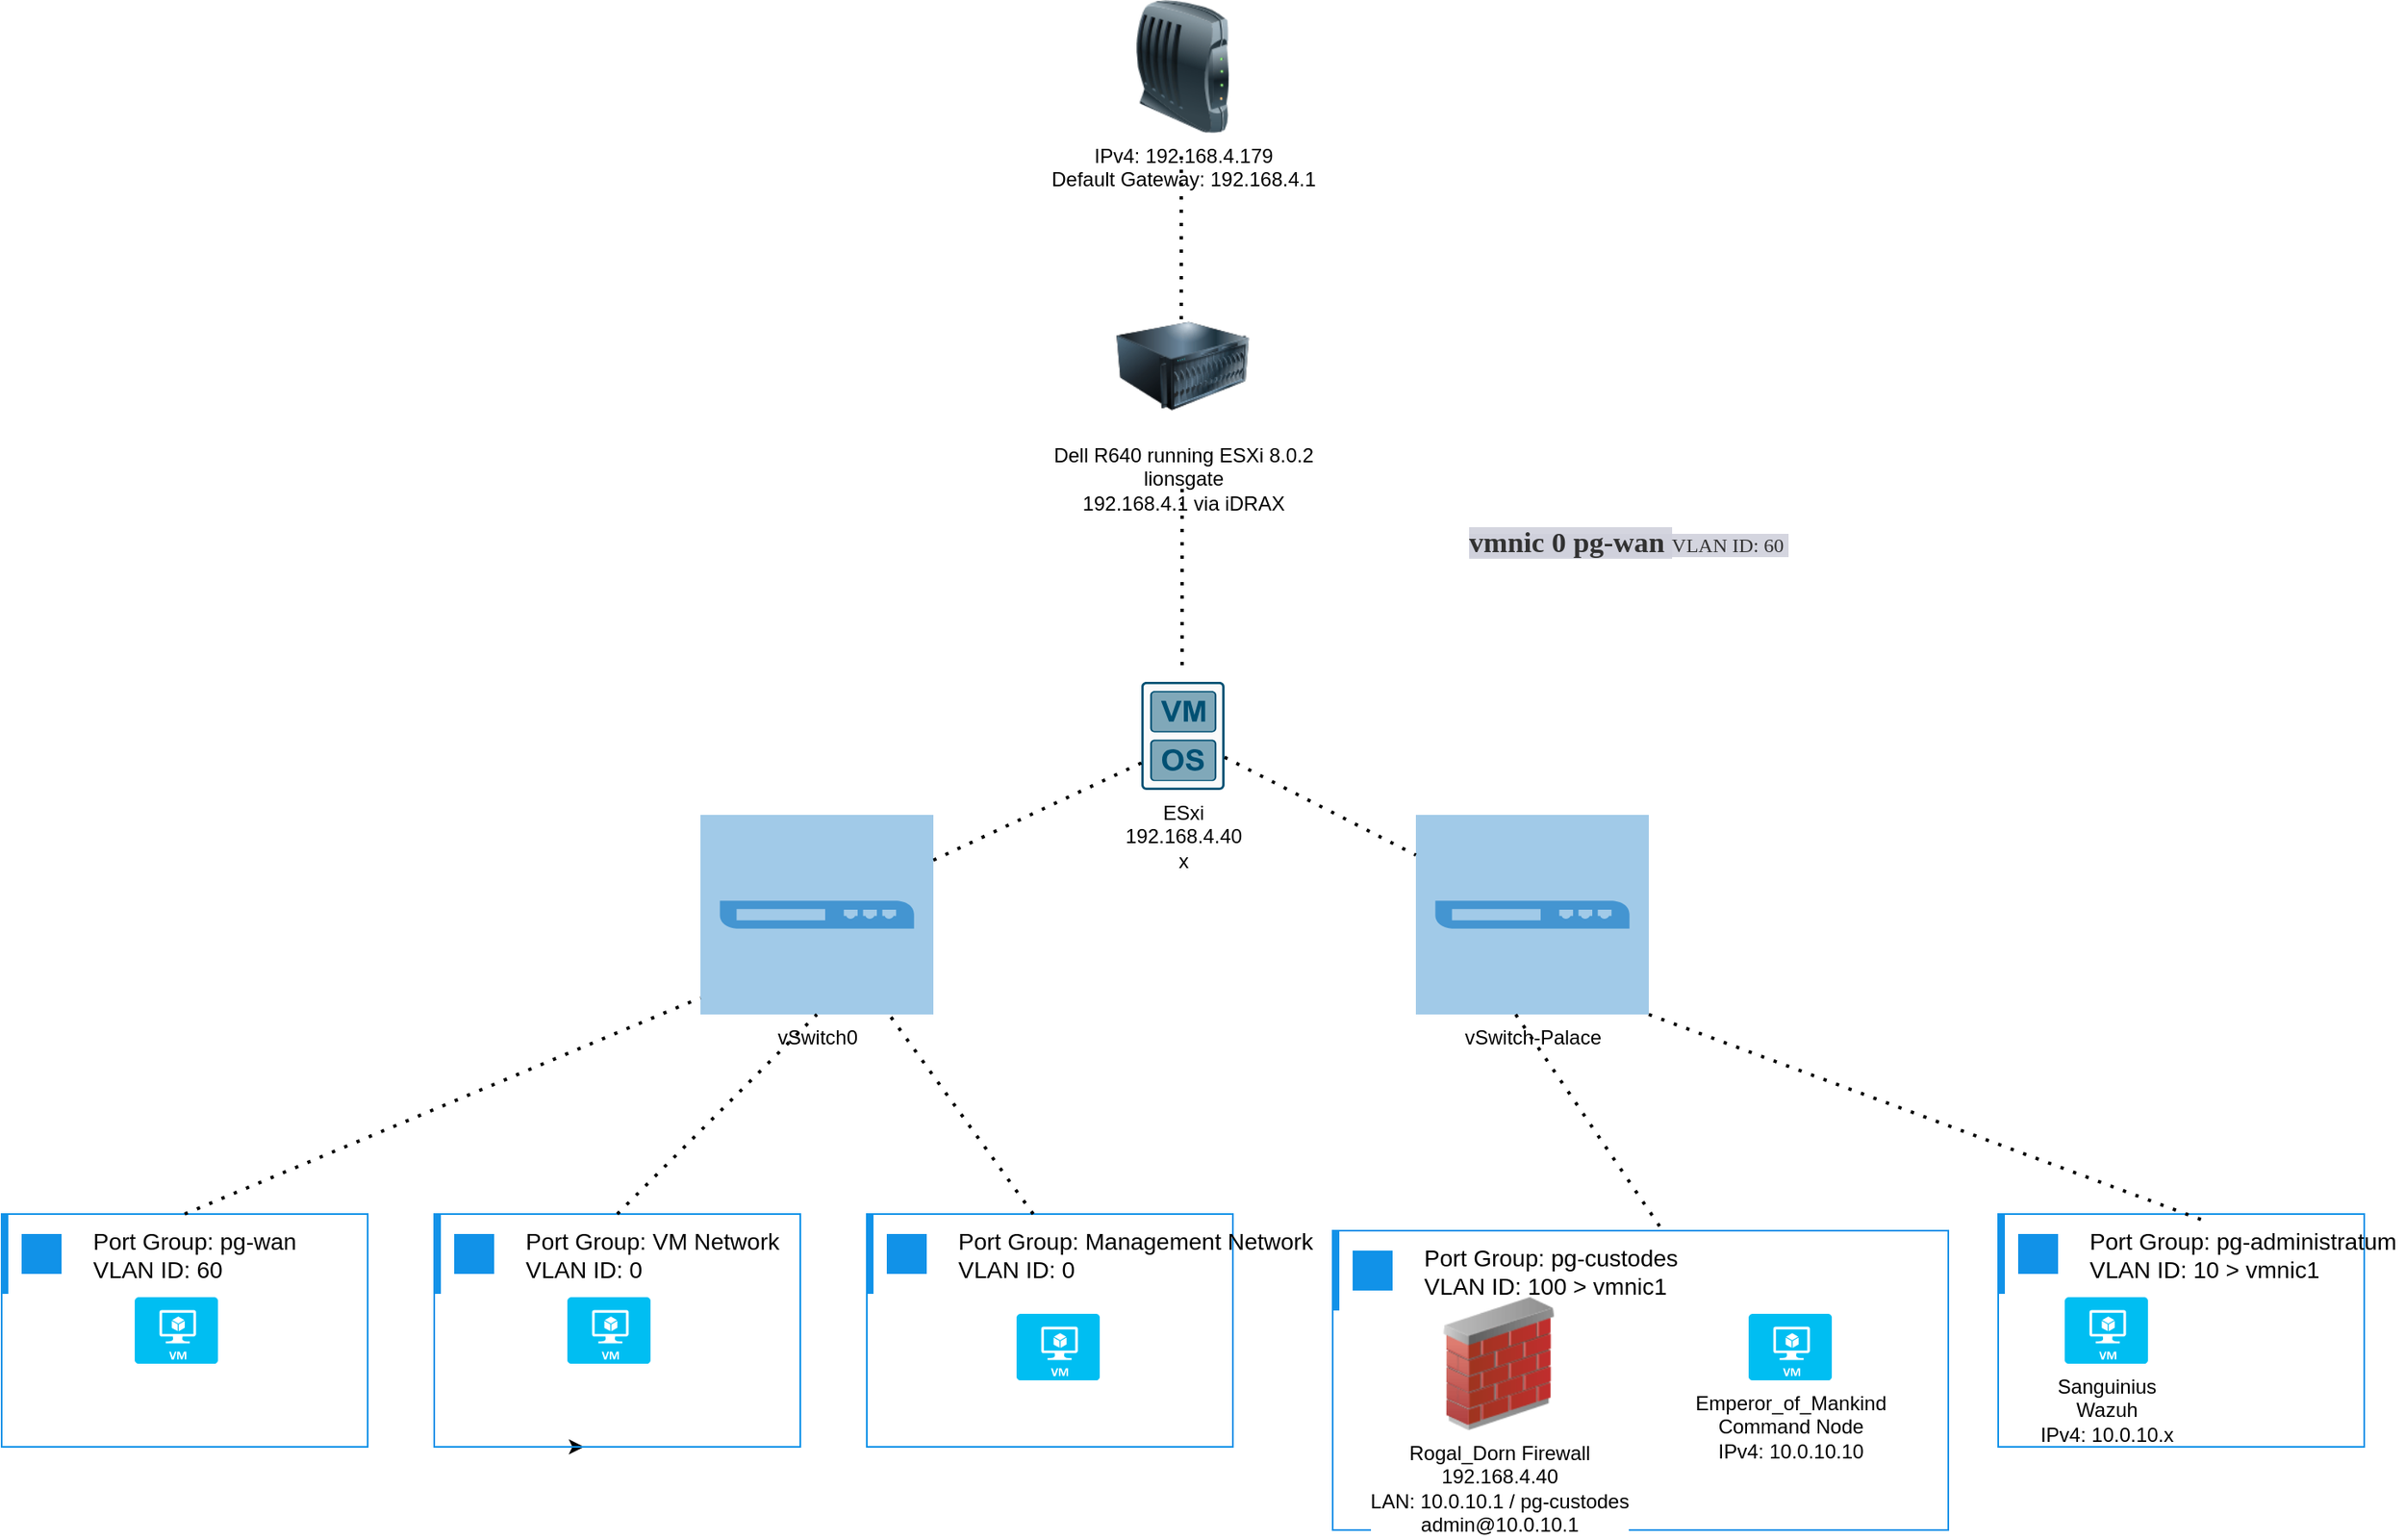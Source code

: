 <mxfile version="27.2.0">
  <diagram name="Page-1" id="QNzF2ZHjbEMLiULt4nLU">
    <mxGraphModel dx="3475" dy="1063" grid="1" gridSize="10" guides="1" tooltips="1" connect="1" arrows="1" fold="1" page="1" pageScale="1" pageWidth="850" pageHeight="1100" math="0" shadow="0">
      <root>
        <mxCell id="0" />
        <mxCell id="1" parent="0" />
        <mxCell id="45hvBmFAHdr5WttG05ll-1" value="IPv4: 192.168.4.179&lt;div&gt;Default Gateway: 192.168.4.1&lt;/div&gt;" style="image;html=1;image=img/lib/clip_art/networking/Modem_128x128.png" parent="1" vertex="1">
          <mxGeometry x="370" y="70" width="80" height="80" as="geometry" />
        </mxCell>
        <mxCell id="45hvBmFAHdr5WttG05ll-2" value="" style="endArrow=none;dashed=1;html=1;dashPattern=1 3;strokeWidth=2;rounded=0;" parent="1" edge="1">
          <mxGeometry width="50" height="50" relative="1" as="geometry">
            <mxPoint x="409" y="270" as="sourcePoint" />
            <mxPoint x="409" y="160" as="targetPoint" />
          </mxGeometry>
        </mxCell>
        <mxCell id="45hvBmFAHdr5WttG05ll-3" value="ESxi&lt;div&gt;192.168.4.40&lt;/div&gt;&lt;div&gt;x&lt;/div&gt;&lt;div&gt;&lt;br&gt;&lt;/div&gt;" style="sketch=0;points=[[0.015,0.015,0],[0.985,0.015,0],[0.985,0.985,0],[0.015,0.985,0],[0.25,0,0],[0.5,0,0],[0.75,0,0],[1,0.25,0],[1,0.5,0],[1,0.75,0],[0.75,1,0],[0.5,1,0],[0.25,1,0],[0,0.75,0],[0,0.5,0],[0,0.25,0]];verticalLabelPosition=bottom;html=1;verticalAlign=top;aspect=fixed;align=center;pointerEvents=1;shape=mxgraph.cisco19.rect;prIcon=hypervisor;fillColor=#FAFAFA;strokeColor=#005073;" parent="1" vertex="1">
          <mxGeometry x="385" y="480" width="50" height="65" as="geometry" />
        </mxCell>
        <mxCell id="45hvBmFAHdr5WttG05ll-9" value="" style="container=1;collapsible=0;expand=0;recursiveResize=0;html=1;whiteSpace=wrap;strokeColor=#1192E8;fillColor=none;strokeWidth=1" parent="1" vertex="1">
          <mxGeometry x="500" y="810" width="370" height="180" as="geometry" />
        </mxCell>
        <mxCell id="45hvBmFAHdr5WttG05ll-10" value="Port Group: pg-custodes &#xa;VLAN ID: 100 &gt; vmnic1" style="shape=rect;fillColor=none;aspect=fixed;resizable=0;labelPosition=right;verticalLabelPosition=middle;align=left;verticalAlign=middle;strokeColor=none;part=1;spacingLeft=5;fontSize=14;" parent="45hvBmFAHdr5WttG05ll-9" vertex="1">
          <mxGeometry width="48" height="48" relative="1" as="geometry" />
        </mxCell>
        <mxCell id="45hvBmFAHdr5WttG05ll-11" value="" style="fillColor=#1192E8;shape=mxgraph.ibm_cloud.vlan;strokeColor=none;dashed=0;outlineConnect=0;html=1;labelPosition=center;verticalLabelPosition=bottom;verticalAlign=top;part=1;movable=0;resizable=0;rotatable=0;" parent="45hvBmFAHdr5WttG05ll-10" vertex="1">
          <mxGeometry width="24" height="24" relative="1" as="geometry">
            <mxPoint x="12" y="12" as="offset" />
          </mxGeometry>
        </mxCell>
        <mxCell id="45hvBmFAHdr5WttG05ll-12" value="" style="shape=rect;fillColor=#1192E8;aspect=fixed;resizable=0;labelPosition=right;verticalLabelPosition=middle;align=left;verticalAlign=middle;strokeColor=none;part=1;spacingLeft=5;fontSize=14;" parent="45hvBmFAHdr5WttG05ll-9" vertex="1">
          <mxGeometry width="4" height="48" relative="1" as="geometry" />
        </mxCell>
        <mxCell id="45hvBmFAHdr5WttG05ll-4" value="Rogal_Dorn Firewall&lt;div&gt;192.168.4.40&lt;/div&gt;&lt;div&gt;LAN: 10.0.10.1 / pg-custodes&lt;/div&gt;&lt;div&gt;admin@10.0.10.1&lt;/div&gt;" style="image;html=1;image=img/lib/clip_art/networking/Firewall_02_128x128.png" parent="45hvBmFAHdr5WttG05ll-9" vertex="1">
          <mxGeometry x="60" y="40" width="80" height="80" as="geometry" />
        </mxCell>
        <mxCell id="45hvBmFAHdr5WttG05ll-36" value="Emperor_of_Mankind&lt;div&gt;Command Node&lt;br&gt;&lt;div&gt;IPv4: 10.0.10.10&lt;/div&gt;&lt;/div&gt;" style="verticalLabelPosition=bottom;html=1;verticalAlign=top;align=center;strokeColor=none;fillColor=#00BEF2;shape=mxgraph.azure.virtual_machine;" parent="45hvBmFAHdr5WttG05ll-9" vertex="1">
          <mxGeometry x="250" y="50" width="50" height="40" as="geometry" />
        </mxCell>
        <mxCell id="45hvBmFAHdr5WttG05ll-5" value="" style="container=1;collapsible=0;expand=0;recursiveResize=0;html=1;whiteSpace=wrap;strokeColor=#1192E8;fillColor=none;strokeWidth=1" parent="1" vertex="1">
          <mxGeometry x="900" y="800" width="220" height="140" as="geometry" />
        </mxCell>
        <mxCell id="45hvBmFAHdr5WttG05ll-6" value="Port Group: pg-administratum &#xa;VLAN ID: 10 &gt; vmnic1" style="shape=rect;fillColor=none;aspect=fixed;resizable=0;labelPosition=right;verticalLabelPosition=middle;align=left;verticalAlign=middle;strokeColor=none;part=1;spacingLeft=5;fontSize=14;" parent="45hvBmFAHdr5WttG05ll-5" vertex="1">
          <mxGeometry width="48" height="48" relative="1" as="geometry" />
        </mxCell>
        <mxCell id="45hvBmFAHdr5WttG05ll-7" value="" style="fillColor=#1192E8;shape=mxgraph.ibm_cloud.vlan;strokeColor=none;dashed=0;outlineConnect=0;html=1;labelPosition=center;verticalLabelPosition=bottom;verticalAlign=top;part=1;movable=0;resizable=0;rotatable=0;" parent="45hvBmFAHdr5WttG05ll-6" vertex="1">
          <mxGeometry width="24" height="24" relative="1" as="geometry">
            <mxPoint x="12" y="12" as="offset" />
          </mxGeometry>
        </mxCell>
        <mxCell id="45hvBmFAHdr5WttG05ll-8" value="" style="shape=rect;fillColor=#1192E8;aspect=fixed;resizable=0;labelPosition=right;verticalLabelPosition=middle;align=left;verticalAlign=middle;strokeColor=none;part=1;spacingLeft=5;fontSize=14;" parent="45hvBmFAHdr5WttG05ll-5" vertex="1">
          <mxGeometry width="4" height="48" relative="1" as="geometry" />
        </mxCell>
        <mxCell id="Uiqz_tAiugVHHohgR0kc-1" value="&lt;div&gt;Sanguinius&lt;br&gt;Wazuh&lt;br&gt;&lt;div&gt;IPv4: 10.0.10.x&lt;/div&gt;&lt;/div&gt;" style="verticalLabelPosition=bottom;html=1;verticalAlign=top;align=center;strokeColor=none;fillColor=#00BEF2;shape=mxgraph.azure.virtual_machine;" vertex="1" parent="45hvBmFAHdr5WttG05ll-5">
          <mxGeometry x="40" y="50" width="50" height="40" as="geometry" />
        </mxCell>
        <mxCell id="45hvBmFAHdr5WttG05ll-37" style="edgeStyle=orthogonalEdgeStyle;rounded=0;orthogonalLoop=1;jettySize=auto;html=1;exitX=0.25;exitY=1;exitDx=0;exitDy=0;" parent="1" source="45hvBmFAHdr5WttG05ll-13" edge="1">
          <mxGeometry relative="1" as="geometry">
            <mxPoint x="50" y="940" as="targetPoint" />
          </mxGeometry>
        </mxCell>
        <mxCell id="45hvBmFAHdr5WttG05ll-13" value="" style="container=1;collapsible=0;expand=0;recursiveResize=0;html=1;whiteSpace=wrap;strokeColor=#1192E8;fillColor=none;strokeWidth=1" parent="1" vertex="1">
          <mxGeometry x="-40" y="800" width="220" height="140" as="geometry" />
        </mxCell>
        <mxCell id="45hvBmFAHdr5WttG05ll-14" value="Port Group: VM Network &#xa;VLAN ID: 0" style="shape=rect;fillColor=none;aspect=fixed;resizable=0;labelPosition=right;verticalLabelPosition=middle;align=left;verticalAlign=middle;strokeColor=none;part=1;spacingLeft=5;fontSize=14;" parent="45hvBmFAHdr5WttG05ll-13" vertex="1">
          <mxGeometry width="48" height="48" relative="1" as="geometry" />
        </mxCell>
        <mxCell id="45hvBmFAHdr5WttG05ll-15" value="" style="fillColor=#1192E8;shape=mxgraph.ibm_cloud.vlan;strokeColor=none;dashed=0;outlineConnect=0;html=1;labelPosition=center;verticalLabelPosition=bottom;verticalAlign=top;part=1;movable=0;resizable=0;rotatable=0;" parent="45hvBmFAHdr5WttG05ll-14" vertex="1">
          <mxGeometry width="24" height="24" relative="1" as="geometry">
            <mxPoint x="12" y="12" as="offset" />
          </mxGeometry>
        </mxCell>
        <mxCell id="45hvBmFAHdr5WttG05ll-16" value="" style="shape=rect;fillColor=#1192E8;aspect=fixed;resizable=0;labelPosition=right;verticalLabelPosition=middle;align=left;verticalAlign=middle;strokeColor=none;part=1;spacingLeft=5;fontSize=14;" parent="45hvBmFAHdr5WttG05ll-13" vertex="1">
          <mxGeometry width="4" height="48" relative="1" as="geometry" />
        </mxCell>
        <mxCell id="45hvBmFAHdr5WttG05ll-18" value="" style="verticalLabelPosition=bottom;html=1;verticalAlign=top;align=center;strokeColor=none;fillColor=#00BEF2;shape=mxgraph.azure.virtual_machine;" parent="45hvBmFAHdr5WttG05ll-13" vertex="1">
          <mxGeometry x="80" y="50" width="50" height="40" as="geometry" />
        </mxCell>
        <mxCell id="45hvBmFAHdr5WttG05ll-19" value="Dell R640 running ESXi 8.0.2&lt;div&gt;lionsgate&lt;/div&gt;&lt;div&gt;192.168.4.1 via iDRAX&lt;/div&gt;" style="image;html=1;image=img/lib/clip_art/computers/Server_128x128.png" parent="1" vertex="1">
          <mxGeometry x="370" y="250" width="80" height="80" as="geometry" />
        </mxCell>
        <mxCell id="45hvBmFAHdr5WttG05ll-20" value="" style="endArrow=none;dashed=1;html=1;dashPattern=1 3;strokeWidth=2;rounded=0;" parent="1" edge="1">
          <mxGeometry width="50" height="50" relative="1" as="geometry">
            <mxPoint x="409.5" y="470" as="sourcePoint" />
            <mxPoint x="409.5" y="360" as="targetPoint" />
          </mxGeometry>
        </mxCell>
        <mxCell id="45hvBmFAHdr5WttG05ll-21" value="" style="endArrow=none;dashed=1;html=1;dashPattern=1 3;strokeWidth=2;rounded=0;entryX=0;entryY=0.75;entryDx=0;entryDy=0;entryPerimeter=0;" parent="1" source="45hvBmFAHdr5WttG05ll-25" target="45hvBmFAHdr5WttG05ll-3" edge="1">
          <mxGeometry width="50" height="50" relative="1" as="geometry">
            <mxPoint x="410" y="670" as="sourcePoint" />
            <mxPoint x="409.5" y="600" as="targetPoint" />
          </mxGeometry>
        </mxCell>
        <mxCell id="45hvBmFAHdr5WttG05ll-23" value="&lt;span style=&quot;color: rgb(50, 50, 50); font-family: Metropolis; font-size: 12px; font-style: normal; font-variant-ligatures: normal; font-variant-caps: normal; font-weight: 400; letter-spacing: normal; orphans: 2; text-align: start; text-indent: 0px; text-transform: none; widows: 2; word-spacing: 0px; -webkit-text-stroke-width: 0px; white-space: normal; background-color: rgba(208, 209, 220, 0.9); text-decoration-thickness: initial; text-decoration-style: initial; text-decoration-color: initial; float: none; display: inline !important;&quot;&gt;&lt;span style=&quot;color: rgb(50, 50, 50); font-size: 17.333px; font-weight: 700; background-color: rgba(208, 209, 220, 0.9);&quot;&gt;vmnic 0 pg-wan&amp;nbsp;&lt;/span&gt;VLAN ID: 60&amp;nbsp;&lt;/span&gt;" style="text;whiteSpace=wrap;html=1;" parent="1" vertex="1">
          <mxGeometry x="580" y="380" width="270" height="40" as="geometry" />
        </mxCell>
        <mxCell id="45hvBmFAHdr5WttG05ll-25" value="vSwitch0" style="pointerEvents=1;shadow=0;dashed=0;html=1;strokeColor=none;fillColor=#4495D1;labelPosition=center;verticalLabelPosition=bottom;verticalAlign=top;align=center;outlineConnect=0;shape=mxgraph.veeam.2d.virtual_switch;" parent="1" vertex="1">
          <mxGeometry x="120" y="560" width="140" height="120" as="geometry" />
        </mxCell>
        <mxCell id="45hvBmFAHdr5WttG05ll-26" value="vSwitch-Palace&lt;div&gt;&lt;br&gt;&lt;/div&gt;" style="pointerEvents=1;shadow=0;dashed=0;html=1;strokeColor=none;fillColor=#4495D1;labelPosition=center;verticalLabelPosition=bottom;verticalAlign=top;align=center;outlineConnect=0;shape=mxgraph.veeam.2d.virtual_switch;" parent="1" vertex="1">
          <mxGeometry x="550" y="560" width="140" height="120" as="geometry" />
        </mxCell>
        <mxCell id="45hvBmFAHdr5WttG05ll-27" value="" style="container=1;collapsible=0;expand=0;recursiveResize=0;html=1;whiteSpace=wrap;strokeColor=#1192E8;fillColor=none;strokeWidth=1" parent="1" vertex="1">
          <mxGeometry x="-300" y="800" width="220" height="140" as="geometry" />
        </mxCell>
        <mxCell id="45hvBmFAHdr5WttG05ll-28" value="Port Group: pg-wan &#xa;VLAN ID: 60" style="shape=rect;fillColor=none;aspect=fixed;resizable=0;labelPosition=right;verticalLabelPosition=middle;align=left;verticalAlign=middle;strokeColor=none;part=1;spacingLeft=5;fontSize=14;" parent="45hvBmFAHdr5WttG05ll-27" vertex="1">
          <mxGeometry width="48" height="48" relative="1" as="geometry" />
        </mxCell>
        <mxCell id="45hvBmFAHdr5WttG05ll-29" value="" style="fillColor=#1192E8;shape=mxgraph.ibm_cloud.vlan;strokeColor=none;dashed=0;outlineConnect=0;html=1;labelPosition=center;verticalLabelPosition=bottom;verticalAlign=top;part=1;movable=0;resizable=0;rotatable=0;" parent="45hvBmFAHdr5WttG05ll-28" vertex="1">
          <mxGeometry width="24" height="24" relative="1" as="geometry">
            <mxPoint x="12" y="12" as="offset" />
          </mxGeometry>
        </mxCell>
        <mxCell id="45hvBmFAHdr5WttG05ll-30" value="" style="shape=rect;fillColor=#1192E8;aspect=fixed;resizable=0;labelPosition=right;verticalLabelPosition=middle;align=left;verticalAlign=middle;strokeColor=none;part=1;spacingLeft=5;fontSize=14;" parent="45hvBmFAHdr5WttG05ll-27" vertex="1">
          <mxGeometry width="4" height="48" relative="1" as="geometry" />
        </mxCell>
        <mxCell id="45hvBmFAHdr5WttG05ll-31" value="" style="verticalLabelPosition=bottom;html=1;verticalAlign=top;align=center;strokeColor=none;fillColor=#00BEF2;shape=mxgraph.azure.virtual_machine;" parent="45hvBmFAHdr5WttG05ll-27" vertex="1">
          <mxGeometry x="80" y="50" width="50" height="40" as="geometry" />
        </mxCell>
        <mxCell id="45hvBmFAHdr5WttG05ll-32" value="" style="container=1;collapsible=0;expand=0;recursiveResize=0;html=1;whiteSpace=wrap;strokeColor=#1192E8;fillColor=none;strokeWidth=1" parent="1" vertex="1">
          <mxGeometry x="220" y="800" width="220" height="140" as="geometry" />
        </mxCell>
        <mxCell id="45hvBmFAHdr5WttG05ll-33" value="Port Group: Management Network &#xa;VLAN ID: 0" style="shape=rect;fillColor=none;aspect=fixed;resizable=0;labelPosition=right;verticalLabelPosition=middle;align=left;verticalAlign=middle;strokeColor=none;part=1;spacingLeft=5;fontSize=14;" parent="45hvBmFAHdr5WttG05ll-32" vertex="1">
          <mxGeometry width="48" height="48" relative="1" as="geometry" />
        </mxCell>
        <mxCell id="45hvBmFAHdr5WttG05ll-34" value="" style="fillColor=#1192E8;shape=mxgraph.ibm_cloud.vlan;strokeColor=none;dashed=0;outlineConnect=0;html=1;labelPosition=center;verticalLabelPosition=bottom;verticalAlign=top;part=1;movable=0;resizable=0;rotatable=0;" parent="45hvBmFAHdr5WttG05ll-33" vertex="1">
          <mxGeometry width="24" height="24" relative="1" as="geometry">
            <mxPoint x="12" y="12" as="offset" />
          </mxGeometry>
        </mxCell>
        <mxCell id="45hvBmFAHdr5WttG05ll-35" value="" style="shape=rect;fillColor=#1192E8;aspect=fixed;resizable=0;labelPosition=right;verticalLabelPosition=middle;align=left;verticalAlign=middle;strokeColor=none;part=1;spacingLeft=5;fontSize=14;" parent="45hvBmFAHdr5WttG05ll-32" vertex="1">
          <mxGeometry width="4" height="48" relative="1" as="geometry" />
        </mxCell>
        <mxCell id="45hvBmFAHdr5WttG05ll-39" value="" style="verticalLabelPosition=bottom;html=1;verticalAlign=top;align=center;strokeColor=none;fillColor=#00BEF2;shape=mxgraph.azure.virtual_machine;" parent="1" vertex="1">
          <mxGeometry x="310" y="860" width="50" height="40" as="geometry" />
        </mxCell>
        <mxCell id="45hvBmFAHdr5WttG05ll-40" value="" style="endArrow=none;dashed=1;html=1;dashPattern=1 3;strokeWidth=2;rounded=0;exitX=0.5;exitY=0;exitDx=0;exitDy=0;" parent="1" source="45hvBmFAHdr5WttG05ll-27" edge="1">
          <mxGeometry width="50" height="50" relative="1" as="geometry">
            <mxPoint x="120.5" y="740" as="sourcePoint" />
            <mxPoint x="120" y="670" as="targetPoint" />
          </mxGeometry>
        </mxCell>
        <mxCell id="45hvBmFAHdr5WttG05ll-41" value="" style="endArrow=none;dashed=1;html=1;dashPattern=1 3;strokeWidth=2;rounded=0;exitX=0.5;exitY=0;exitDx=0;exitDy=0;" parent="1" source="45hvBmFAHdr5WttG05ll-13" edge="1">
          <mxGeometry width="50" height="50" relative="1" as="geometry">
            <mxPoint x="-120" y="810" as="sourcePoint" />
            <mxPoint x="190" y="680" as="targetPoint" />
          </mxGeometry>
        </mxCell>
        <mxCell id="45hvBmFAHdr5WttG05ll-42" value="" style="endArrow=none;dashed=1;html=1;dashPattern=1 3;strokeWidth=2;rounded=0;exitX=0.5;exitY=0;exitDx=0;exitDy=0;" parent="1" target="45hvBmFAHdr5WttG05ll-25" edge="1">
          <mxGeometry width="50" height="50" relative="1" as="geometry">
            <mxPoint x="320" y="800" as="sourcePoint" />
            <mxPoint x="440" y="680" as="targetPoint" />
          </mxGeometry>
        </mxCell>
        <mxCell id="45hvBmFAHdr5WttG05ll-43" value="" style="endArrow=none;dashed=1;html=1;dashPattern=1 3;strokeWidth=2;rounded=0;" parent="1" source="45hvBmFAHdr5WttG05ll-3" target="45hvBmFAHdr5WttG05ll-26" edge="1">
          <mxGeometry width="50" height="50" relative="1" as="geometry">
            <mxPoint x="270" y="624" as="sourcePoint" />
            <mxPoint x="419.5" y="610" as="targetPoint" />
          </mxGeometry>
        </mxCell>
        <mxCell id="45hvBmFAHdr5WttG05ll-44" value="" style="endArrow=none;dashed=1;html=1;dashPattern=1 3;strokeWidth=2;rounded=0;entryX=0.531;entryY=-0.015;entryDx=0;entryDy=0;entryPerimeter=0;" parent="1" target="45hvBmFAHdr5WttG05ll-9" edge="1">
          <mxGeometry width="50" height="50" relative="1" as="geometry">
            <mxPoint x="610" y="680" as="sourcePoint" />
            <mxPoint x="725" y="739" as="targetPoint" />
          </mxGeometry>
        </mxCell>
        <mxCell id="45hvBmFAHdr5WttG05ll-45" value="" style="endArrow=none;dashed=1;html=1;dashPattern=1 3;strokeWidth=2;rounded=0;entryX=0.555;entryY=0.024;entryDx=0;entryDy=0;entryPerimeter=0;" parent="1" target="45hvBmFAHdr5WttG05ll-5" edge="1">
          <mxGeometry width="50" height="50" relative="1" as="geometry">
            <mxPoint x="690" y="680" as="sourcePoint" />
            <mxPoint x="786" y="797" as="targetPoint" />
          </mxGeometry>
        </mxCell>
      </root>
    </mxGraphModel>
  </diagram>
</mxfile>
